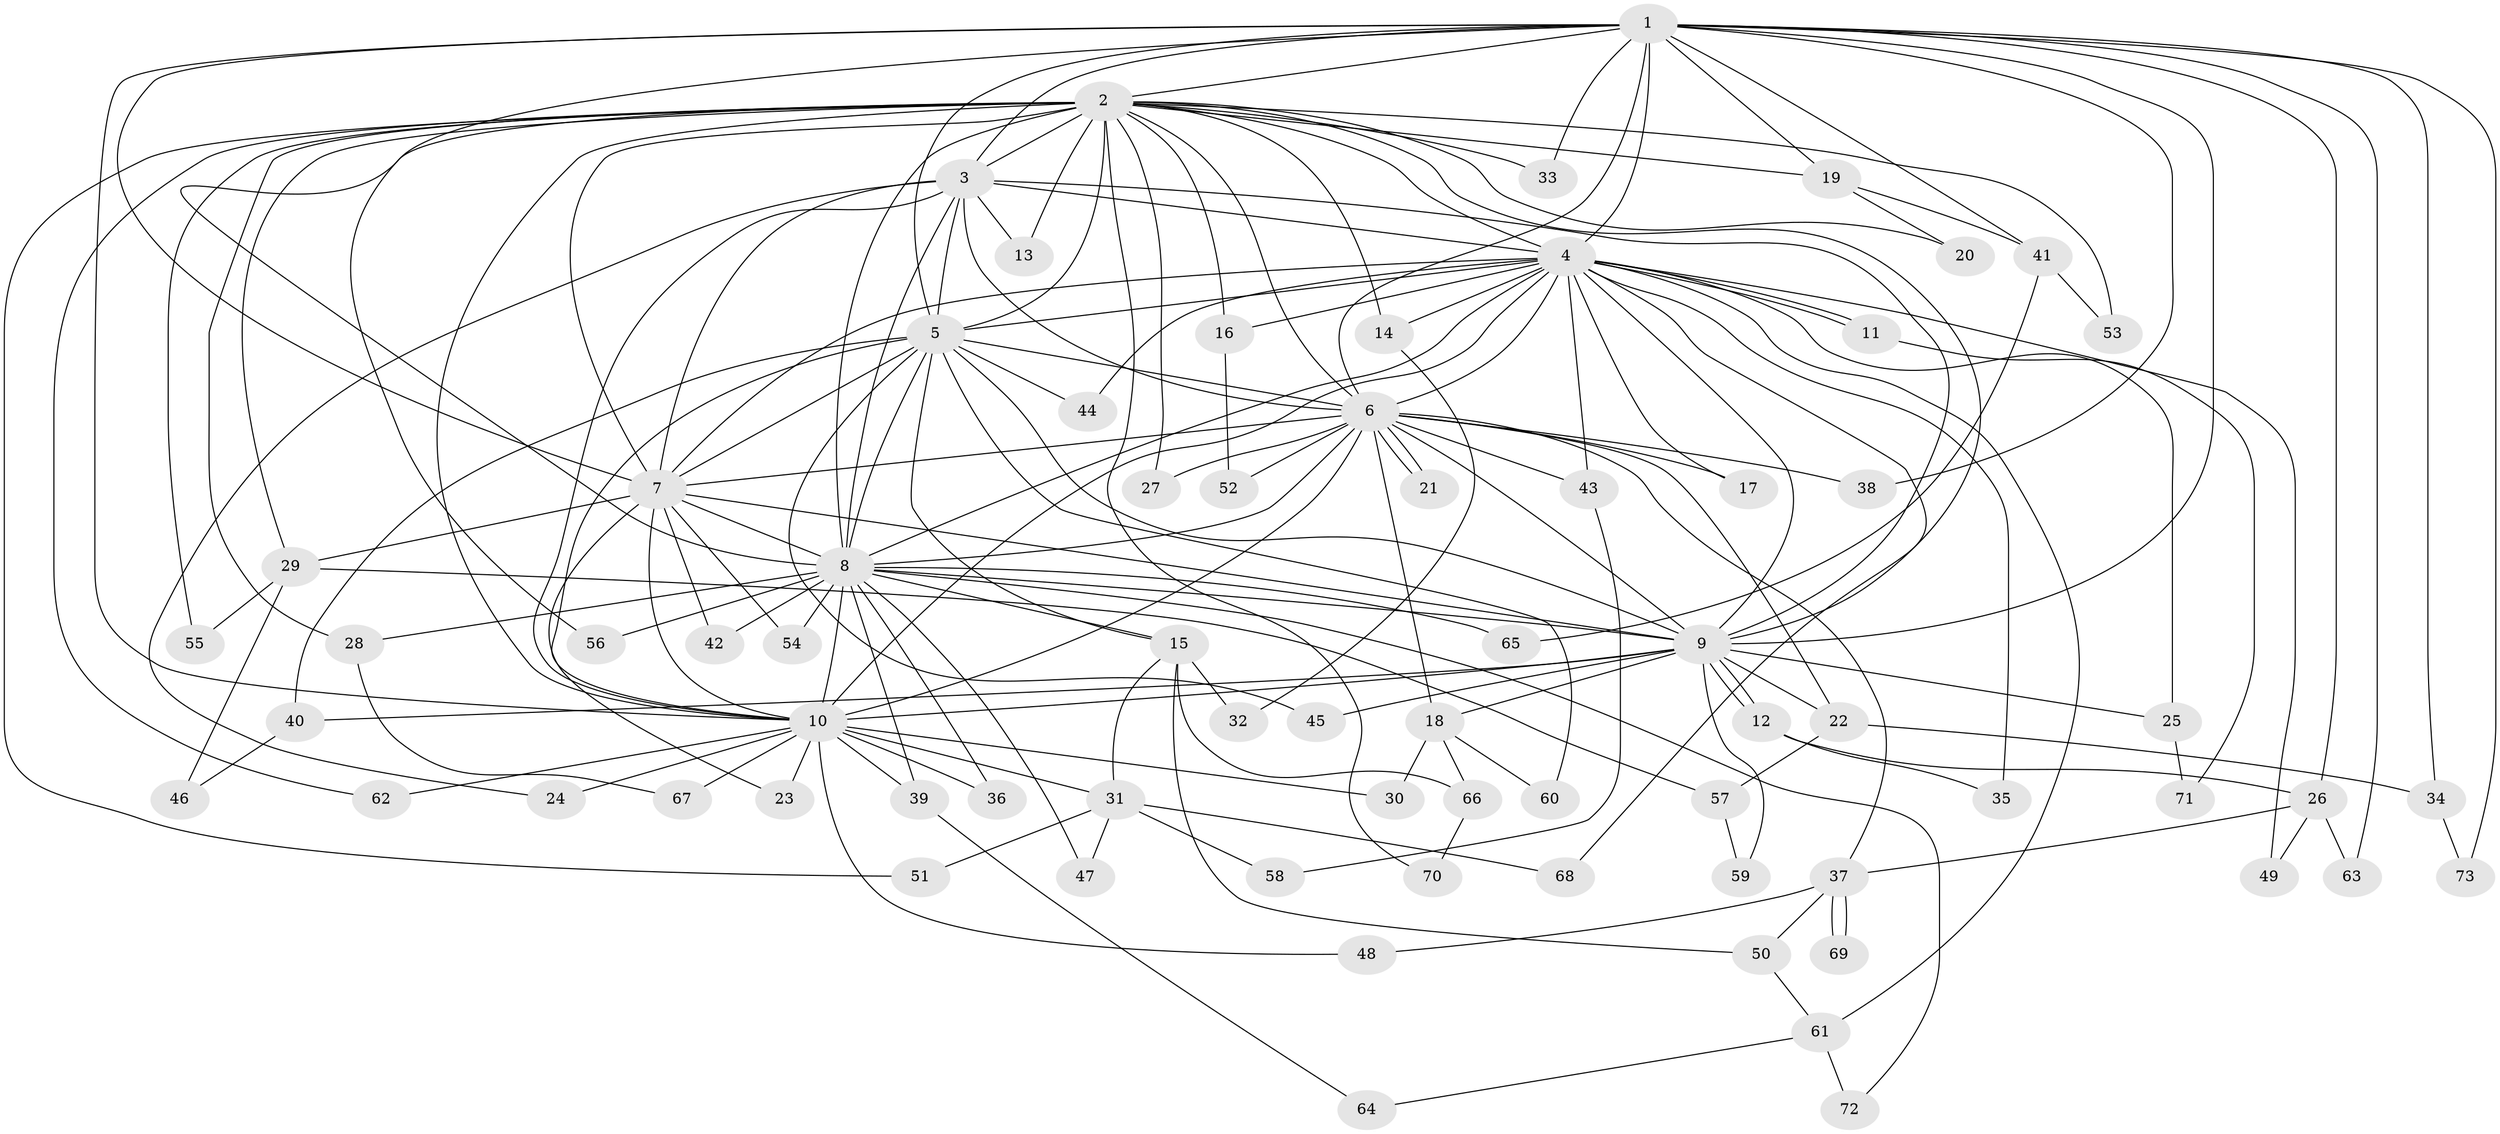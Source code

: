 // coarse degree distribution, {14: 0.038461538461538464, 20: 0.019230769230769232, 13: 0.019230769230769232, 16: 0.019230769230769232, 15: 0.038461538461538464, 9: 0.019230769230769232, 2: 0.4807692307692308, 3: 0.1346153846153846, 7: 0.038461538461538464, 5: 0.09615384615384616, 4: 0.057692307692307696, 1: 0.038461538461538464}
// Generated by graph-tools (version 1.1) at 2025/49/03/04/25 22:49:53]
// undirected, 73 vertices, 171 edges
graph export_dot {
  node [color=gray90,style=filled];
  1;
  2;
  3;
  4;
  5;
  6;
  7;
  8;
  9;
  10;
  11;
  12;
  13;
  14;
  15;
  16;
  17;
  18;
  19;
  20;
  21;
  22;
  23;
  24;
  25;
  26;
  27;
  28;
  29;
  30;
  31;
  32;
  33;
  34;
  35;
  36;
  37;
  38;
  39;
  40;
  41;
  42;
  43;
  44;
  45;
  46;
  47;
  48;
  49;
  50;
  51;
  52;
  53;
  54;
  55;
  56;
  57;
  58;
  59;
  60;
  61;
  62;
  63;
  64;
  65;
  66;
  67;
  68;
  69;
  70;
  71;
  72;
  73;
  1 -- 2;
  1 -- 3;
  1 -- 4;
  1 -- 5;
  1 -- 6;
  1 -- 7;
  1 -- 8;
  1 -- 9;
  1 -- 10;
  1 -- 19;
  1 -- 26;
  1 -- 33;
  1 -- 34;
  1 -- 38;
  1 -- 41;
  1 -- 63;
  1 -- 73;
  2 -- 3;
  2 -- 4;
  2 -- 5;
  2 -- 6;
  2 -- 7;
  2 -- 8;
  2 -- 9;
  2 -- 10;
  2 -- 13;
  2 -- 14;
  2 -- 16;
  2 -- 19;
  2 -- 20;
  2 -- 27;
  2 -- 28;
  2 -- 29;
  2 -- 33;
  2 -- 51;
  2 -- 53;
  2 -- 55;
  2 -- 56;
  2 -- 62;
  2 -- 70;
  3 -- 4;
  3 -- 5;
  3 -- 6;
  3 -- 7;
  3 -- 8;
  3 -- 9;
  3 -- 10;
  3 -- 13;
  3 -- 24;
  4 -- 5;
  4 -- 6;
  4 -- 7;
  4 -- 8;
  4 -- 9;
  4 -- 10;
  4 -- 11;
  4 -- 11;
  4 -- 14;
  4 -- 16;
  4 -- 17;
  4 -- 25;
  4 -- 35;
  4 -- 43;
  4 -- 44;
  4 -- 49;
  4 -- 61;
  4 -- 68;
  5 -- 6;
  5 -- 7;
  5 -- 8;
  5 -- 9;
  5 -- 10;
  5 -- 15;
  5 -- 40;
  5 -- 44;
  5 -- 45;
  5 -- 60;
  6 -- 7;
  6 -- 8;
  6 -- 9;
  6 -- 10;
  6 -- 17;
  6 -- 18;
  6 -- 21;
  6 -- 21;
  6 -- 22;
  6 -- 27;
  6 -- 37;
  6 -- 38;
  6 -- 43;
  6 -- 52;
  7 -- 8;
  7 -- 9;
  7 -- 10;
  7 -- 23;
  7 -- 29;
  7 -- 42;
  7 -- 54;
  8 -- 9;
  8 -- 10;
  8 -- 15;
  8 -- 28;
  8 -- 36;
  8 -- 39;
  8 -- 42;
  8 -- 47;
  8 -- 54;
  8 -- 56;
  8 -- 65;
  8 -- 72;
  9 -- 10;
  9 -- 12;
  9 -- 12;
  9 -- 18;
  9 -- 22;
  9 -- 25;
  9 -- 40;
  9 -- 45;
  9 -- 59;
  10 -- 23;
  10 -- 24;
  10 -- 30;
  10 -- 31;
  10 -- 36;
  10 -- 39;
  10 -- 48;
  10 -- 62;
  10 -- 67;
  11 -- 71;
  12 -- 26;
  12 -- 35;
  14 -- 32;
  15 -- 31;
  15 -- 32;
  15 -- 50;
  15 -- 66;
  16 -- 52;
  18 -- 30;
  18 -- 60;
  18 -- 66;
  19 -- 20;
  19 -- 41;
  22 -- 34;
  22 -- 57;
  25 -- 71;
  26 -- 37;
  26 -- 49;
  26 -- 63;
  28 -- 67;
  29 -- 46;
  29 -- 55;
  29 -- 57;
  31 -- 47;
  31 -- 51;
  31 -- 58;
  31 -- 68;
  34 -- 73;
  37 -- 48;
  37 -- 50;
  37 -- 69;
  37 -- 69;
  39 -- 64;
  40 -- 46;
  41 -- 53;
  41 -- 65;
  43 -- 58;
  50 -- 61;
  57 -- 59;
  61 -- 64;
  61 -- 72;
  66 -- 70;
}
